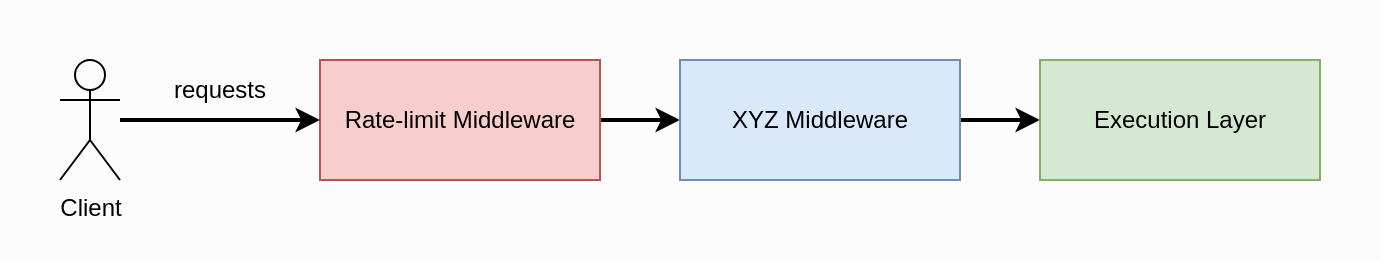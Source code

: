 <mxfile>
    <diagram id="evPEEN6M57lTV_KGupAo" name="Rate-limit Middleware">
        <mxGraphModel dx="1519" dy="801" grid="1" gridSize="10" guides="1" tooltips="1" connect="1" arrows="1" fold="1" page="1" pageScale="1" pageWidth="850" pageHeight="1100" math="0" shadow="0">
            <root>
                <mxCell id="0"/>
                <mxCell id="1" parent="0"/>
                <mxCell id="Dsr_L1Nt3GnyCB724vR3-11" value="" style="rounded=0;whiteSpace=wrap;html=1;fillColor=#FCFCFC;strokeColor=none;gradientColor=none;" vertex="1" parent="1">
                    <mxGeometry x="100" y="150" width="690" height="130" as="geometry"/>
                </mxCell>
                <mxCell id="Dsr_L1Nt3GnyCB724vR3-20" value="" style="edgeStyle=none;html=1;strokeWidth=2;" edge="1" parent="1" source="Dsr_L1Nt3GnyCB724vR3-1">
                    <mxGeometry relative="1" as="geometry">
                        <mxPoint x="440" y="210" as="targetPoint"/>
                    </mxGeometry>
                </mxCell>
                <mxCell id="Dsr_L1Nt3GnyCB724vR3-1" value="Rate-limit Middleware" style="rounded=0;whiteSpace=wrap;html=1;fillColor=#f8cecc;strokeColor=#b85450;" vertex="1" parent="1">
                    <mxGeometry x="260" y="180" width="140" height="60" as="geometry"/>
                </mxCell>
                <mxCell id="Dsr_L1Nt3GnyCB724vR3-23" value="" style="edgeStyle=none;html=1;strokeWidth=2;" edge="1" parent="1" source="Dsr_L1Nt3GnyCB724vR3-13" target="Dsr_L1Nt3GnyCB724vR3-1">
                    <mxGeometry relative="1" as="geometry"/>
                </mxCell>
                <mxCell id="Dsr_L1Nt3GnyCB724vR3-13" value="Client" style="shape=umlActor;verticalLabelPosition=bottom;verticalAlign=top;html=1;outlineConnect=0;fillColor=#FCFCFC;gradientColor=none;" vertex="1" parent="1">
                    <mxGeometry x="130" y="180" width="30" height="60" as="geometry"/>
                </mxCell>
                <mxCell id="Dsr_L1Nt3GnyCB724vR3-15" value="requests" style="text;html=1;strokeColor=none;fillColor=none;align=center;verticalAlign=middle;whiteSpace=wrap;rounded=0;" vertex="1" parent="1">
                    <mxGeometry x="180" y="180" width="60" height="30" as="geometry"/>
                </mxCell>
                <mxCell id="Dsr_L1Nt3GnyCB724vR3-22" value="" style="edgeStyle=none;html=1;strokeWidth=2;" edge="1" parent="1" source="Dsr_L1Nt3GnyCB724vR3-17" target="Dsr_L1Nt3GnyCB724vR3-19">
                    <mxGeometry relative="1" as="geometry"/>
                </mxCell>
                <mxCell id="Dsr_L1Nt3GnyCB724vR3-17" value="XYZ Middleware" style="rounded=0;whiteSpace=wrap;html=1;fillColor=#dae8fc;strokeColor=#6c8ebf;" vertex="1" parent="1">
                    <mxGeometry x="440" y="180" width="140" height="60" as="geometry"/>
                </mxCell>
                <mxCell id="Dsr_L1Nt3GnyCB724vR3-19" value="Execution Layer" style="rounded=0;whiteSpace=wrap;html=1;fillColor=#d5e8d4;strokeColor=#82b366;" vertex="1" parent="1">
                    <mxGeometry x="620" y="180" width="140" height="60" as="geometry"/>
                </mxCell>
            </root>
        </mxGraphModel>
    </diagram>
    <diagram id="IFjx0-mxGD_EZsu0zbSy" name="Sliding Window Counter">
        <mxGraphModel dx="1519" dy="801" grid="1" gridSize="10" guides="1" tooltips="1" connect="1" arrows="1" fold="1" page="1" pageScale="1" pageWidth="850" pageHeight="1100" math="0" shadow="0">
            <root>
                <mxCell id="0"/>
                <mxCell id="1" parent="0"/>
                <mxCell id="KBJ0x3Ic4FwXyFRSPznD-6" value="" style="rounded=0;whiteSpace=wrap;html=1;dashed=1;dashPattern=12 12;fontColor=#000000;strokeColor=none;fillColor=#FCFCFC;" parent="1" vertex="1">
                    <mxGeometry x="30" y="150" width="540" height="250" as="geometry"/>
                </mxCell>
                <mxCell id="Gj8WCd9VOXFtcxxcFVGs-1" value="" style="endArrow=classic;html=1;dashed=1;strokeWidth=2;fontColor=default;startArrow=none;" parent="1" source="D6U7NWN_XmDm6y4ZONzS-7" edge="1">
                    <mxGeometry width="50" height="50" relative="1" as="geometry">
                        <mxPoint x="160" y="360" as="sourcePoint"/>
                        <mxPoint x="520" y="360" as="targetPoint"/>
                    </mxGeometry>
                </mxCell>
                <mxCell id="LUXr1MoeYZ9vuoej9Fmr-1" value="" style="endArrow=classic;html=1;fontColor=#000000;entryX=0.25;entryY=0;entryDx=0;entryDy=0;strokeWidth=2;" parent="1" edge="1">
                    <mxGeometry width="50" height="50" relative="1" as="geometry">
                        <mxPoint x="440" y="200" as="sourcePoint"/>
                        <mxPoint x="440.0" y="260.0" as="targetPoint"/>
                    </mxGeometry>
                </mxCell>
                <mxCell id="z8XdcrCwoV6CMaq1ioTt-8" value="0" style="text;html=1;align=center;verticalAlign=middle;resizable=0;points=[];autosize=1;strokeColor=none;fillColor=none;fontColor=default;" parent="1" vertex="1">
                    <mxGeometry x="60" y="360" width="30" height="30" as="geometry"/>
                </mxCell>
                <mxCell id="z8XdcrCwoV6CMaq1ioTt-9" value="" style="shape=waypoint;sketch=0;size=6;pointerEvents=1;points=[];fillColor=none;resizable=0;rotatable=0;perimeter=centerPerimeter;snapToPoint=1;labelBackgroundColor=none;labelBorderColor=none;fontColor=default;" parent="1" vertex="1">
                    <mxGeometry x="70" y="350" width="20" height="20" as="geometry"/>
                </mxCell>
                <mxCell id="z8XdcrCwoV6CMaq1ioTt-11" value="" style="endArrow=none;html=1;dashed=1;strokeWidth=2;fontColor=default;" parent="1" edge="1">
                    <mxGeometry width="50" height="50" relative="1" as="geometry">
                        <mxPoint x="80" y="360" as="sourcePoint"/>
                        <mxPoint x="120" y="360" as="targetPoint"/>
                    </mxGeometry>
                </mxCell>
                <mxCell id="z8XdcrCwoV6CMaq1ioTt-13" value="time (s)" style="text;html=1;align=center;verticalAlign=middle;resizable=0;points=[];autosize=1;strokeColor=none;fillColor=none;fontColor=default;" parent="1" vertex="1">
                    <mxGeometry x="500" y="360" width="60" height="30" as="geometry"/>
                </mxCell>
                <mxCell id="z8XdcrCwoV6CMaq1ioTt-16" value="" style="endArrow=none;html=1;dashed=1;strokeWidth=2;fontColor=default;startArrow=none;" parent="1" edge="1">
                    <mxGeometry width="50" height="50" relative="1" as="geometry">
                        <mxPoint x="120" y="360" as="sourcePoint"/>
                        <mxPoint x="160" y="360" as="targetPoint"/>
                    </mxGeometry>
                </mxCell>
                <mxCell id="z8XdcrCwoV6CMaq1ioTt-17" value="60" style="text;html=1;align=center;verticalAlign=middle;resizable=0;points=[];autosize=1;strokeColor=none;fillColor=none;fontColor=default;" parent="1" vertex="1">
                    <mxGeometry x="220" y="360" width="40" height="30" as="geometry"/>
                </mxCell>
                <mxCell id="z8XdcrCwoV6CMaq1ioTt-18" value="135" style="text;html=1;align=center;verticalAlign=middle;resizable=0;points=[];autosize=1;strokeColor=none;fillColor=none;fontColor=default;" parent="1" vertex="1">
                    <mxGeometry x="425" y="360" width="40" height="30" as="geometry"/>
                </mxCell>
                <mxCell id="KJ9Z418Lqap7H9HYXbEA-1" value="" style="rounded=0;whiteSpace=wrap;html=1;fillColor=#dae8fc;strokeColor=#6c8ebf;fontColor=#000000;dashed=1;dashPattern=12 12;" parent="1" vertex="1">
                    <mxGeometry x="80" y="320" width="160" height="20" as="geometry"/>
                </mxCell>
                <mxCell id="z8XdcrCwoV6CMaq1ioTt-2" value="" style="rounded=0;whiteSpace=wrap;html=1;align=left;dashed=1;dashPattern=12 12;fillColor=#d5e8d4;strokeColor=#82b366;" parent="1" vertex="1">
                    <mxGeometry x="120" y="300" width="160" height="20" as="geometry"/>
                </mxCell>
                <mxCell id="MsHAqYBgZAKjJSEOJ0nR-1" value="75" style="text;html=1;align=center;verticalAlign=middle;resizable=0;points=[];autosize=1;strokeColor=none;fillColor=none;fontColor=default;" parent="1" vertex="1">
                    <mxGeometry x="260" y="360" width="40" height="30" as="geometry"/>
                </mxCell>
                <mxCell id="MsHAqYBgZAKjJSEOJ0nR-2" value="" style="rounded=0;whiteSpace=wrap;html=1;fillColor=#fff2cc;strokeColor=#d6b656;dashed=1;dashPattern=12 12;" parent="1" vertex="1">
                    <mxGeometry x="160" y="280" width="160" height="20" as="geometry"/>
                </mxCell>
                <mxCell id="MsHAqYBgZAKjJSEOJ0nR-3" value="90" style="text;html=1;align=center;verticalAlign=middle;resizable=0;points=[];autosize=1;strokeColor=none;fillColor=none;fontColor=default;" parent="1" vertex="1">
                    <mxGeometry x="300" y="360" width="40" height="30" as="geometry"/>
                </mxCell>
                <mxCell id="MsHAqYBgZAKjJSEOJ0nR-4" value="" style="rounded=0;whiteSpace=wrap;html=1;fillColor=#ffe6cc;strokeColor=#d79b00;dashed=1;dashPattern=12 12;" parent="1" vertex="1">
                    <mxGeometry x="280" y="260" width="160" height="20" as="geometry"/>
                </mxCell>
                <mxCell id="LUXr1MoeYZ9vuoej9Fmr-3" value="" style="endArrow=classic;html=1;fontColor=#000000;entryX=0.25;entryY=0;entryDx=0;entryDy=0;strokeWidth=2;" parent="1" edge="1">
                    <mxGeometry width="50" height="50" relative="1" as="geometry">
                        <mxPoint x="240" y="200" as="sourcePoint"/>
                        <mxPoint x="240" y="320" as="targetPoint"/>
                    </mxGeometry>
                </mxCell>
                <mxCell id="WVZx-e-wMy36gHtiziwh-2" value="" style="endArrow=classic;html=1;fontColor=#000000;entryX=1;entryY=0;entryDx=0;entryDy=0;strokeWidth=2;" parent="1" target="z8XdcrCwoV6CMaq1ioTt-2" edge="1">
                    <mxGeometry width="50" height="50" relative="1" as="geometry">
                        <mxPoint x="280" y="200" as="sourcePoint"/>
                        <mxPoint x="280" y="240.0" as="targetPoint"/>
                    </mxGeometry>
                </mxCell>
                <mxCell id="z8XdcrCwoV6CMaq1ioTt-1" value="" style="endArrow=cross;html=1;fontColor=#000000;endFill=0;entryX=0.75;entryY=0;entryDx=0;entryDy=0;fillColor=#d80073;strokeColor=#A50040;strokeWidth=2;" parent="1" edge="1">
                    <mxGeometry width="50" height="50" relative="1" as="geometry">
                        <mxPoint x="320.42" y="200" as="sourcePoint"/>
                        <mxPoint x="320" y="280.0" as="targetPoint"/>
                    </mxGeometry>
                </mxCell>
                <mxCell id="MsHAqYBgZAKjJSEOJ0nR-5" value="R1" style="text;html=1;align=center;verticalAlign=middle;resizable=0;points=[];autosize=1;strokeColor=none;fillColor=none;fontStyle=1" parent="1" vertex="1">
                    <mxGeometry x="220" y="170" width="40" height="30" as="geometry"/>
                </mxCell>
                <mxCell id="MsHAqYBgZAKjJSEOJ0nR-6" value="R2" style="text;html=1;align=center;verticalAlign=middle;resizable=0;points=[];autosize=1;strokeColor=none;fillColor=none;fontStyle=1" parent="1" vertex="1">
                    <mxGeometry x="260" y="170" width="40" height="30" as="geometry"/>
                </mxCell>
                <mxCell id="MsHAqYBgZAKjJSEOJ0nR-7" value="R3" style="text;html=1;align=center;verticalAlign=middle;resizable=0;points=[];autosize=1;strokeColor=none;fillColor=none;fontColor=#FF3333;fontStyle=1" parent="1" vertex="1">
                    <mxGeometry x="300" y="170" width="40" height="30" as="geometry"/>
                </mxCell>
                <mxCell id="KBJ0x3Ic4FwXyFRSPznD-1" value="R4" style="text;html=1;align=center;verticalAlign=middle;resizable=0;points=[];autosize=1;strokeColor=none;fillColor=none;fontStyle=1" parent="1" vertex="1">
                    <mxGeometry x="420" y="170" width="40" height="30" as="geometry"/>
                </mxCell>
                <mxCell id="KBJ0x3Ic4FwXyFRSPznD-2" value="Frame 1" style="text;html=1;align=center;verticalAlign=middle;resizable=0;points=[];autosize=1;strokeColor=none;fillColor=none;fontColor=#000000;" parent="1" vertex="1">
                    <mxGeometry x="40" y="295" width="70" height="30" as="geometry"/>
                </mxCell>
                <mxCell id="KBJ0x3Ic4FwXyFRSPznD-3" value="Frame 2" style="text;html=1;align=center;verticalAlign=middle;resizable=0;points=[];autosize=1;strokeColor=none;fillColor=none;fontColor=#000000;" parent="1" vertex="1">
                    <mxGeometry x="80" y="275" width="70" height="30" as="geometry"/>
                </mxCell>
                <mxCell id="KBJ0x3Ic4FwXyFRSPznD-4" value="Frame 3" style="text;html=1;align=center;verticalAlign=middle;resizable=0;points=[];autosize=1;strokeColor=none;fillColor=none;fontColor=#000000;" parent="1" vertex="1">
                    <mxGeometry x="160" y="255" width="70" height="30" as="geometry"/>
                </mxCell>
                <mxCell id="KBJ0x3Ic4FwXyFRSPznD-5" value="Frame 4" style="text;html=1;align=center;verticalAlign=middle;resizable=0;points=[];autosize=1;strokeColor=none;fillColor=none;fontColor=#000000;" parent="1" vertex="1">
                    <mxGeometry x="340" y="230" width="70" height="30" as="geometry"/>
                </mxCell>
                <mxCell id="D6U7NWN_XmDm6y4ZONzS-2" value="" style="endArrow=none;html=1;dashed=1;strokeWidth=2;fontColor=default;startArrow=none;" parent="1" target="D6U7NWN_XmDm6y4ZONzS-1" edge="1">
                    <mxGeometry width="50" height="50" relative="1" as="geometry">
                        <mxPoint x="160" y="360" as="sourcePoint"/>
                        <mxPoint x="520" y="360" as="targetPoint"/>
                    </mxGeometry>
                </mxCell>
                <mxCell id="D6U7NWN_XmDm6y4ZONzS-1" value="" style="shape=waypoint;sketch=0;size=6;pointerEvents=1;points=[];fillColor=none;resizable=0;rotatable=0;perimeter=centerPerimeter;snapToPoint=1;dashed=1;dashPattern=12 12;fontColor=#000000;" parent="1" vertex="1">
                    <mxGeometry x="230" y="350" width="20" height="20" as="geometry"/>
                </mxCell>
                <mxCell id="D6U7NWN_XmDm6y4ZONzS-4" value="" style="endArrow=none;html=1;dashed=1;strokeWidth=2;fontColor=default;startArrow=none;" parent="1" source="D6U7NWN_XmDm6y4ZONzS-1" target="D6U7NWN_XmDm6y4ZONzS-3" edge="1">
                    <mxGeometry width="50" height="50" relative="1" as="geometry">
                        <mxPoint x="240" y="360" as="sourcePoint"/>
                        <mxPoint x="520" y="360" as="targetPoint"/>
                    </mxGeometry>
                </mxCell>
                <mxCell id="D6U7NWN_XmDm6y4ZONzS-3" value="" style="shape=waypoint;sketch=0;size=6;pointerEvents=1;points=[];fillColor=none;resizable=0;rotatable=0;perimeter=centerPerimeter;snapToPoint=1;dashed=1;dashPattern=12 12;fontColor=#000000;" parent="1" vertex="1">
                    <mxGeometry x="270" y="350" width="20" height="20" as="geometry"/>
                </mxCell>
                <mxCell id="D6U7NWN_XmDm6y4ZONzS-6" value="" style="endArrow=none;html=1;dashed=1;strokeWidth=2;fontColor=default;startArrow=none;" parent="1" source="D6U7NWN_XmDm6y4ZONzS-3" target="D6U7NWN_XmDm6y4ZONzS-5" edge="1">
                    <mxGeometry width="50" height="50" relative="1" as="geometry">
                        <mxPoint x="280" y="360" as="sourcePoint"/>
                        <mxPoint x="520" y="360" as="targetPoint"/>
                    </mxGeometry>
                </mxCell>
                <mxCell id="D6U7NWN_XmDm6y4ZONzS-5" value="" style="shape=waypoint;sketch=0;size=6;pointerEvents=1;points=[];fillColor=none;resizable=0;rotatable=0;perimeter=centerPerimeter;snapToPoint=1;dashed=1;dashPattern=12 12;fontColor=#000000;" parent="1" vertex="1">
                    <mxGeometry x="310" y="350" width="20" height="20" as="geometry"/>
                </mxCell>
                <mxCell id="D6U7NWN_XmDm6y4ZONzS-8" value="" style="endArrow=none;html=1;dashed=1;strokeWidth=2;fontColor=default;startArrow=none;" parent="1" source="D6U7NWN_XmDm6y4ZONzS-5" target="D6U7NWN_XmDm6y4ZONzS-7" edge="1">
                    <mxGeometry width="50" height="50" relative="1" as="geometry">
                        <mxPoint x="320" y="360" as="sourcePoint"/>
                        <mxPoint x="520" y="360" as="targetPoint"/>
                    </mxGeometry>
                </mxCell>
                <mxCell id="D6U7NWN_XmDm6y4ZONzS-7" value="" style="shape=waypoint;sketch=0;size=6;pointerEvents=1;points=[];fillColor=none;resizable=0;rotatable=0;perimeter=centerPerimeter;snapToPoint=1;dashed=1;dashPattern=12 12;fontColor=#000000;" parent="1" vertex="1">
                    <mxGeometry x="430" y="350" width="20" height="20" as="geometry"/>
                </mxCell>
            </root>
        </mxGraphModel>
    </diagram>
    <diagram id="UtXpNpT0RbJBCRO2_H2m" name="How it work?">
        <mxGraphModel grid="1" page="1" gridSize="10" guides="1" tooltips="1" connect="1" arrows="1" fold="1" pageScale="1" pageWidth="850" pageHeight="1100" math="0" shadow="0">
            <root>
                <mxCell id="0"/>
                <mxCell id="1" parent="0"/>
                <mxCell id="dIZt25DJv7dSvNYJRUyT-22" value="" style="rounded=0;whiteSpace=wrap;html=1;labelBackgroundColor=#E6E6E6;fontColor=default;labelBorderColor=none;strokeColor=none;fillColor=#FCFCFC;" parent="1" vertex="1">
                    <mxGeometry x="110" y="60" width="530" height="490" as="geometry"/>
                </mxCell>
                <mxCell id="2" value=":Client" style="shape=umlLifeline;perimeter=lifelinePerimeter;whiteSpace=wrap;html=1;container=1;collapsible=0;recursiveResize=0;outlineConnect=0;" parent="1" vertex="1">
                    <mxGeometry x="130" y="80" width="100" height="450" as="geometry"/>
                </mxCell>
                <mxCell id="20" value="(2)" style="text;html=1;strokeColor=none;fillColor=none;align=center;verticalAlign=middle;whiteSpace=wrap;rounded=0;" parent="2" vertex="1">
                    <mxGeometry x="10" y="140" width="30" height="30" as="geometry"/>
                </mxCell>
                <mxCell id="21" value="(3)" style="text;html=1;strokeColor=none;fillColor=none;align=center;verticalAlign=middle;whiteSpace=wrap;rounded=0;" parent="2" vertex="1">
                    <mxGeometry x="10" y="220" width="30" height="30" as="geometry"/>
                </mxCell>
                <mxCell id="22" value="(4)" style="text;html=1;strokeColor=none;fillColor=none;align=center;verticalAlign=middle;whiteSpace=wrap;rounded=0;" parent="2" vertex="1">
                    <mxGeometry x="10" y="380" width="30" height="30" as="geometry"/>
                </mxCell>
                <mxCell id="4" value="request" style="html=1;verticalAlign=bottom;endArrow=block;fontSize=12;" parent="1" edge="1">
                    <mxGeometry width="80" relative="1" as="geometry">
                        <mxPoint x="190" y="180" as="sourcePoint"/>
                        <mxPoint x="410" y="180" as="targetPoint"/>
                    </mxGeometry>
                </mxCell>
                <mxCell id="5" value=":Server" style="shape=umlLifeline;perimeter=lifelinePerimeter;whiteSpace=wrap;html=1;container=1;collapsible=0;recursiveResize=0;outlineConnect=0;" parent="1" vertex="1">
                    <mxGeometry x="370" y="80" width="100" height="450" as="geometry"/>
                </mxCell>
                <mxCell id="14" value="" style="endArrow=classic;html=1;fontSize=12;fontColor=#FF0000;strokeWidth=6;fillColor=#ffcd28;strokeColor=#d79b00;gradientColor=#ffa500;" parent="5" edge="1">
                    <mxGeometry width="50" height="50" relative="1" as="geometry">
                        <mxPoint x="70" y="160" as="sourcePoint"/>
                        <mxPoint x="70" y="390" as="targetPoint"/>
                    </mxGeometry>
                </mxCell>
                <mxCell id="7" value="Rule&lt;br style=&quot;font-size: 24px;&quot;&gt;2 requests /1 minute" style="text;html=1;strokeColor=none;fillColor=none;align=center;verticalAlign=middle;whiteSpace=wrap;rounded=0;fontSize=24;" parent="1" vertex="1">
                    <mxGeometry x="490" y="160" width="140" height="130" as="geometry"/>
                </mxCell>
                <mxCell id="8" value="success" style="html=1;verticalAlign=bottom;endArrow=open;dashed=1;endSize=8;fontSize=12;" parent="1" edge="1">
                    <mxGeometry relative="1" as="geometry">
                        <mxPoint x="410" y="200" as="sourcePoint"/>
                        <mxPoint x="190" y="200" as="targetPoint"/>
                    </mxGeometry>
                </mxCell>
                <mxCell id="9" value="request" style="html=1;verticalAlign=bottom;endArrow=block;fontSize=12;" parent="1" edge="1">
                    <mxGeometry width="80" relative="1" as="geometry">
                        <mxPoint x="190" y="240" as="sourcePoint"/>
                        <mxPoint x="410" y="240" as="targetPoint"/>
                    </mxGeometry>
                </mxCell>
                <mxCell id="11" value="success" style="html=1;verticalAlign=bottom;endArrow=open;dashed=1;endSize=8;fontSize=12;" parent="1" edge="1">
                    <mxGeometry relative="1" as="geometry">
                        <mxPoint x="410" y="260" as="sourcePoint"/>
                        <mxPoint x="190" y="260" as="targetPoint"/>
                    </mxGeometry>
                </mxCell>
                <mxCell id="12" value="request" style="html=1;verticalAlign=bottom;endArrow=block;fontSize=12;" parent="1" edge="1">
                    <mxGeometry width="80" relative="1" as="geometry">
                        <mxPoint x="190" y="319.58" as="sourcePoint"/>
                        <mxPoint x="410" y="319.58" as="targetPoint"/>
                    </mxGeometry>
                </mxCell>
                <mxCell id="13" value="fail - Too many requests!" style="html=1;verticalAlign=bottom;endArrow=open;dashed=1;endSize=8;fontSize=12;fontColor=#FF0000;" parent="1" edge="1">
                    <mxGeometry relative="1" as="geometry">
                        <mxPoint x="410" y="340" as="sourcePoint"/>
                        <mxPoint x="190" y="340" as="targetPoint"/>
                    </mxGeometry>
                </mxCell>
                <mxCell id="16" value="request" style="html=1;verticalAlign=bottom;endArrow=block;fontSize=12;" parent="1" edge="1">
                    <mxGeometry width="80" relative="1" as="geometry">
                        <mxPoint x="190" y="480" as="sourcePoint"/>
                        <mxPoint x="410" y="480" as="targetPoint"/>
                    </mxGeometry>
                </mxCell>
                <mxCell id="17" value="success" style="html=1;verticalAlign=bottom;endArrow=open;dashed=1;endSize=8;fontSize=12;" parent="1" edge="1">
                    <mxGeometry relative="1" as="geometry">
                        <mxPoint x="410" y="500.0" as="sourcePoint"/>
                        <mxPoint x="190" y="500.0" as="targetPoint"/>
                    </mxGeometry>
                </mxCell>
                <mxCell id="18" value="After 1 minute" style="text;html=1;strokeColor=none;fillColor=none;align=center;verticalAlign=middle;whiteSpace=wrap;rounded=0;" parent="1" vertex="1">
                    <mxGeometry x="460" y="450" width="90" height="30" as="geometry"/>
                </mxCell>
                <mxCell id="19" value="(1)" style="text;html=1;strokeColor=none;fillColor=none;align=center;verticalAlign=middle;whiteSpace=wrap;rounded=0;" parent="1" vertex="1">
                    <mxGeometry x="140" y="160" width="30" height="30" as="geometry"/>
                </mxCell>
            </root>
        </mxGraphModel>
    </diagram>
    <diagram id="xi3oubU7MQk78jxgaRuo" name="Fixed Window Sliding">
        <mxGraphModel dx="1519" dy="801" grid="1" gridSize="10" guides="1" tooltips="1" connect="1" arrows="1" fold="1" page="1" pageScale="1" pageWidth="850" pageHeight="1100" math="0" shadow="0">
            <root>
                <mxCell id="0"/>
                <mxCell id="1" parent="0"/>
                <mxCell id="pdjJqc8EOPVjB-HKFfC1-42" value="" style="rounded=0;whiteSpace=wrap;html=1;labelBackgroundColor=#E6E6E6;fontColor=default;strokeColor=none;fillColor=#FCFCFC;" parent="1" vertex="1">
                    <mxGeometry x="60" y="100" width="520" height="260" as="geometry"/>
                </mxCell>
                <mxCell id="pdjJqc8EOPVjB-HKFfC1-1" value="Frame 1" style="rounded=0;whiteSpace=wrap;html=1;fillColor=#dae8fc;strokeColor=#6c8ebf;fontColor=#000000;" parent="1" vertex="1">
                    <mxGeometry x="100" y="260" width="160" height="40" as="geometry"/>
                </mxCell>
                <mxCell id="pdjJqc8EOPVjB-HKFfC1-2" value="Frame 2" style="rounded=0;whiteSpace=wrap;html=1;fillColor=#d5e8d4;strokeColor=#82b366;fontColor=#000000;" parent="1" vertex="1">
                    <mxGeometry x="260" y="260" width="160" height="40" as="geometry"/>
                </mxCell>
                <mxCell id="pdjJqc8EOPVjB-HKFfC1-4" value="" style="endArrow=classic;html=1;fontColor=#000000;strokeWidth=2;entryX=0;entryY=0;entryDx=0;entryDy=0;" parent="1" target="pdjJqc8EOPVjB-HKFfC1-1" edge="1">
                    <mxGeometry width="50" height="50" relative="1" as="geometry">
                        <mxPoint x="100" y="150" as="sourcePoint"/>
                        <mxPoint x="100" y="230" as="targetPoint"/>
                    </mxGeometry>
                </mxCell>
                <mxCell id="pdjJqc8EOPVjB-HKFfC1-5" value="" style="endArrow=classic;html=1;fontColor=#000000;entryX=0.25;entryY=0;entryDx=0;entryDy=0;strokeWidth=2;" parent="1" edge="1">
                    <mxGeometry width="50" height="50" relative="1" as="geometry">
                        <mxPoint x="119.5" y="150" as="sourcePoint"/>
                        <mxPoint x="119.5" y="260" as="targetPoint"/>
                    </mxGeometry>
                </mxCell>
                <mxCell id="pdjJqc8EOPVjB-HKFfC1-7" value="" style="endArrow=classic;html=1;fontColor=#000000;entryX=0.25;entryY=0;entryDx=0;entryDy=0;strokeWidth=2;" parent="1" edge="1">
                    <mxGeometry width="50" height="50" relative="1" as="geometry">
                        <mxPoint x="410" y="150" as="sourcePoint"/>
                        <mxPoint x="410" y="260" as="targetPoint"/>
                    </mxGeometry>
                </mxCell>
                <mxCell id="pdjJqc8EOPVjB-HKFfC1-8" value="" style="endArrow=classic;html=1;fontColor=#000000;entryX=0.25;entryY=0;entryDx=0;entryDy=0;strokeWidth=2;" parent="1" edge="1">
                    <mxGeometry width="50" height="50" relative="1" as="geometry">
                        <mxPoint x="262.5" y="150" as="sourcePoint"/>
                        <mxPoint x="262.5" y="260" as="targetPoint"/>
                    </mxGeometry>
                </mxCell>
                <mxCell id="pdjJqc8EOPVjB-HKFfC1-11" value="" style="endArrow=cross;html=1;fontColor=#000000;endFill=0;entryX=0.75;entryY=0;entryDx=0;entryDy=0;fillColor=#d80073;strokeColor=#A50040;strokeWidth=2;" parent="1" edge="1">
                    <mxGeometry width="50" height="50" relative="1" as="geometry">
                        <mxPoint x="249.5" y="150" as="sourcePoint"/>
                        <mxPoint x="249.5" y="260.0" as="targetPoint"/>
                    </mxGeometry>
                </mxCell>
                <mxCell id="pdjJqc8EOPVjB-HKFfC1-15" value="" style="endArrow=classic;html=1;strokeWidth=2;fontColor=#000000;dashed=1;startArrow=none;" parent="1" edge="1">
                    <mxGeometry width="50" height="50" relative="1" as="geometry">
                        <mxPoint x="460" y="320" as="sourcePoint"/>
                        <mxPoint x="540" y="320" as="targetPoint"/>
                    </mxGeometry>
                </mxCell>
                <mxCell id="pdjJqc8EOPVjB-HKFfC1-28" value="" style="endArrow=none;html=1;strokeWidth=2;fontColor=#000000;dashed=1;startArrow=none;" parent="1" source="pdjJqc8EOPVjB-HKFfC1-35" target="pdjJqc8EOPVjB-HKFfC1-27" edge="1">
                    <mxGeometry width="50" height="50" relative="1" as="geometry">
                        <mxPoint x="100" y="320.0" as="sourcePoint"/>
                        <mxPoint x="540" y="320.0" as="targetPoint"/>
                    </mxGeometry>
                </mxCell>
                <mxCell id="pdjJqc8EOPVjB-HKFfC1-27" value="" style="shape=waypoint;sketch=0;size=6;pointerEvents=1;points=[];fillColor=none;resizable=0;rotatable=0;perimeter=centerPerimeter;snapToPoint=1;fontColor=#FFFFFF;" parent="1" vertex="1">
                    <mxGeometry x="251" y="310" width="20" height="20" as="geometry"/>
                </mxCell>
                <mxCell id="pdjJqc8EOPVjB-HKFfC1-31" value="" style="endArrow=none;html=1;strokeWidth=2;fontColor=#000000;dashed=1;startArrow=none;" parent="1" source="pdjJqc8EOPVjB-HKFfC1-27" edge="1">
                    <mxGeometry width="50" height="50" relative="1" as="geometry">
                        <mxPoint x="261" y="320.0" as="sourcePoint"/>
                        <mxPoint x="300" y="320" as="targetPoint"/>
                    </mxGeometry>
                </mxCell>
                <mxCell id="pdjJqc8EOPVjB-HKFfC1-34" value="" style="endArrow=none;html=1;strokeWidth=2;fontColor=#000000;dashed=1;startArrow=none;" parent="1" source="I6kq0xoFE6eab-f715gX-1" edge="1">
                    <mxGeometry width="50" height="50" relative="1" as="geometry">
                        <mxPoint x="300" y="320" as="sourcePoint"/>
                        <mxPoint x="460" y="320" as="targetPoint"/>
                    </mxGeometry>
                </mxCell>
                <mxCell id="pdjJqc8EOPVjB-HKFfC1-36" value="" style="endArrow=none;html=1;strokeWidth=2;fontColor=#000000;dashed=1;" parent="1" target="pdjJqc8EOPVjB-HKFfC1-35" edge="1">
                    <mxGeometry width="50" height="50" relative="1" as="geometry">
                        <mxPoint x="100" y="320.0" as="sourcePoint"/>
                        <mxPoint x="261" y="320.0" as="targetPoint"/>
                    </mxGeometry>
                </mxCell>
                <mxCell id="pdjJqc8EOPVjB-HKFfC1-35" value="" style="shape=waypoint;sketch=0;size=6;pointerEvents=1;points=[];fillColor=none;resizable=0;rotatable=0;perimeter=centerPerimeter;snapToPoint=1;fontColor=#FFFFFF;" parent="1" vertex="1">
                    <mxGeometry x="90" y="310" width="20" height="20" as="geometry"/>
                </mxCell>
                <mxCell id="pdjJqc8EOPVjB-HKFfC1-38" value="0" style="text;html=1;align=center;verticalAlign=middle;resizable=0;points=[];autosize=1;strokeColor=none;fillColor=none;fontColor=default;labelBackgroundColor=none;" parent="1" vertex="1">
                    <mxGeometry x="85" y="320" width="30" height="30" as="geometry"/>
                </mxCell>
                <mxCell id="pdjJqc8EOPVjB-HKFfC1-39" value="60" style="text;html=1;align=center;verticalAlign=middle;resizable=0;points=[];autosize=1;strokeColor=none;fillColor=none;fontColor=default;labelBackgroundColor=none;" parent="1" vertex="1">
                    <mxGeometry x="239" y="320" width="40" height="30" as="geometry"/>
                </mxCell>
                <mxCell id="pdjJqc8EOPVjB-HKFfC1-41" value="120" style="text;html=1;align=center;verticalAlign=middle;resizable=0;points=[];autosize=1;strokeColor=none;fillColor=none;fontColor=default;labelBackgroundColor=none;" parent="1" vertex="1">
                    <mxGeometry x="405" y="320" width="40" height="30" as="geometry"/>
                </mxCell>
                <mxCell id="W3zzNvZn7IuJiouF1Zos-1" value="time (s)" style="text;html=1;align=center;verticalAlign=middle;resizable=0;points=[];autosize=1;strokeColor=none;fillColor=none;fontColor=default;" parent="1" vertex="1">
                    <mxGeometry x="510" y="320" width="60" height="30" as="geometry"/>
                </mxCell>
                <mxCell id="HnW_0d2a2w2xTl7m5O-y-1" value="R1" style="text;html=1;align=center;verticalAlign=middle;resizable=0;points=[];autosize=1;strokeColor=none;fillColor=none;fontColor=default;fontStyle=1" parent="1" vertex="1">
                    <mxGeometry x="75" y="120" width="40" height="30" as="geometry"/>
                </mxCell>
                <mxCell id="HnW_0d2a2w2xTl7m5O-y-2" value="R2" style="text;html=1;align=center;verticalAlign=middle;resizable=0;points=[];autosize=1;strokeColor=none;fillColor=none;fontColor=default;fontStyle=1" parent="1" vertex="1">
                    <mxGeometry x="110" y="120" width="40" height="30" as="geometry"/>
                </mxCell>
                <mxCell id="HnW_0d2a2w2xTl7m5O-y-3" value="R3" style="text;html=1;align=center;verticalAlign=middle;resizable=0;points=[];autosize=1;strokeColor=none;fillColor=none;fontColor=#FF0000;fontStyle=1" parent="1" vertex="1">
                    <mxGeometry x="220" y="120" width="40" height="30" as="geometry"/>
                </mxCell>
                <mxCell id="HnW_0d2a2w2xTl7m5O-y-4" value="R5" style="text;html=1;align=center;verticalAlign=middle;resizable=0;points=[];autosize=1;strokeColor=none;fillColor=none;fontColor=default;fontStyle=1" parent="1" vertex="1">
                    <mxGeometry x="251" y="120" width="40" height="30" as="geometry"/>
                </mxCell>
                <mxCell id="HnW_0d2a2w2xTl7m5O-y-5" value="R6" style="text;html=1;align=center;verticalAlign=middle;resizable=0;points=[];autosize=1;strokeColor=none;fillColor=none;fontColor=default;fontStyle=1" parent="1" vertex="1">
                    <mxGeometry x="400" y="120" width="40" height="30" as="geometry"/>
                </mxCell>
                <mxCell id="I6kq0xoFE6eab-f715gX-2" value="" style="endArrow=none;html=1;strokeWidth=2;fontColor=#000000;dashed=1;startArrow=none;" parent="1" target="I6kq0xoFE6eab-f715gX-1" edge="1">
                    <mxGeometry width="50" height="50" relative="1" as="geometry">
                        <mxPoint x="300" y="320" as="sourcePoint"/>
                        <mxPoint x="460" y="320" as="targetPoint"/>
                    </mxGeometry>
                </mxCell>
                <mxCell id="I6kq0xoFE6eab-f715gX-1" value="" style="shape=waypoint;sketch=0;size=6;pointerEvents=1;points=[];fillColor=none;resizable=0;rotatable=0;perimeter=centerPerimeter;snapToPoint=1;" parent="1" vertex="1">
                    <mxGeometry x="410" y="310" width="20" height="20" as="geometry"/>
                </mxCell>
            </root>
        </mxGraphModel>
    </diagram>
</mxfile>
